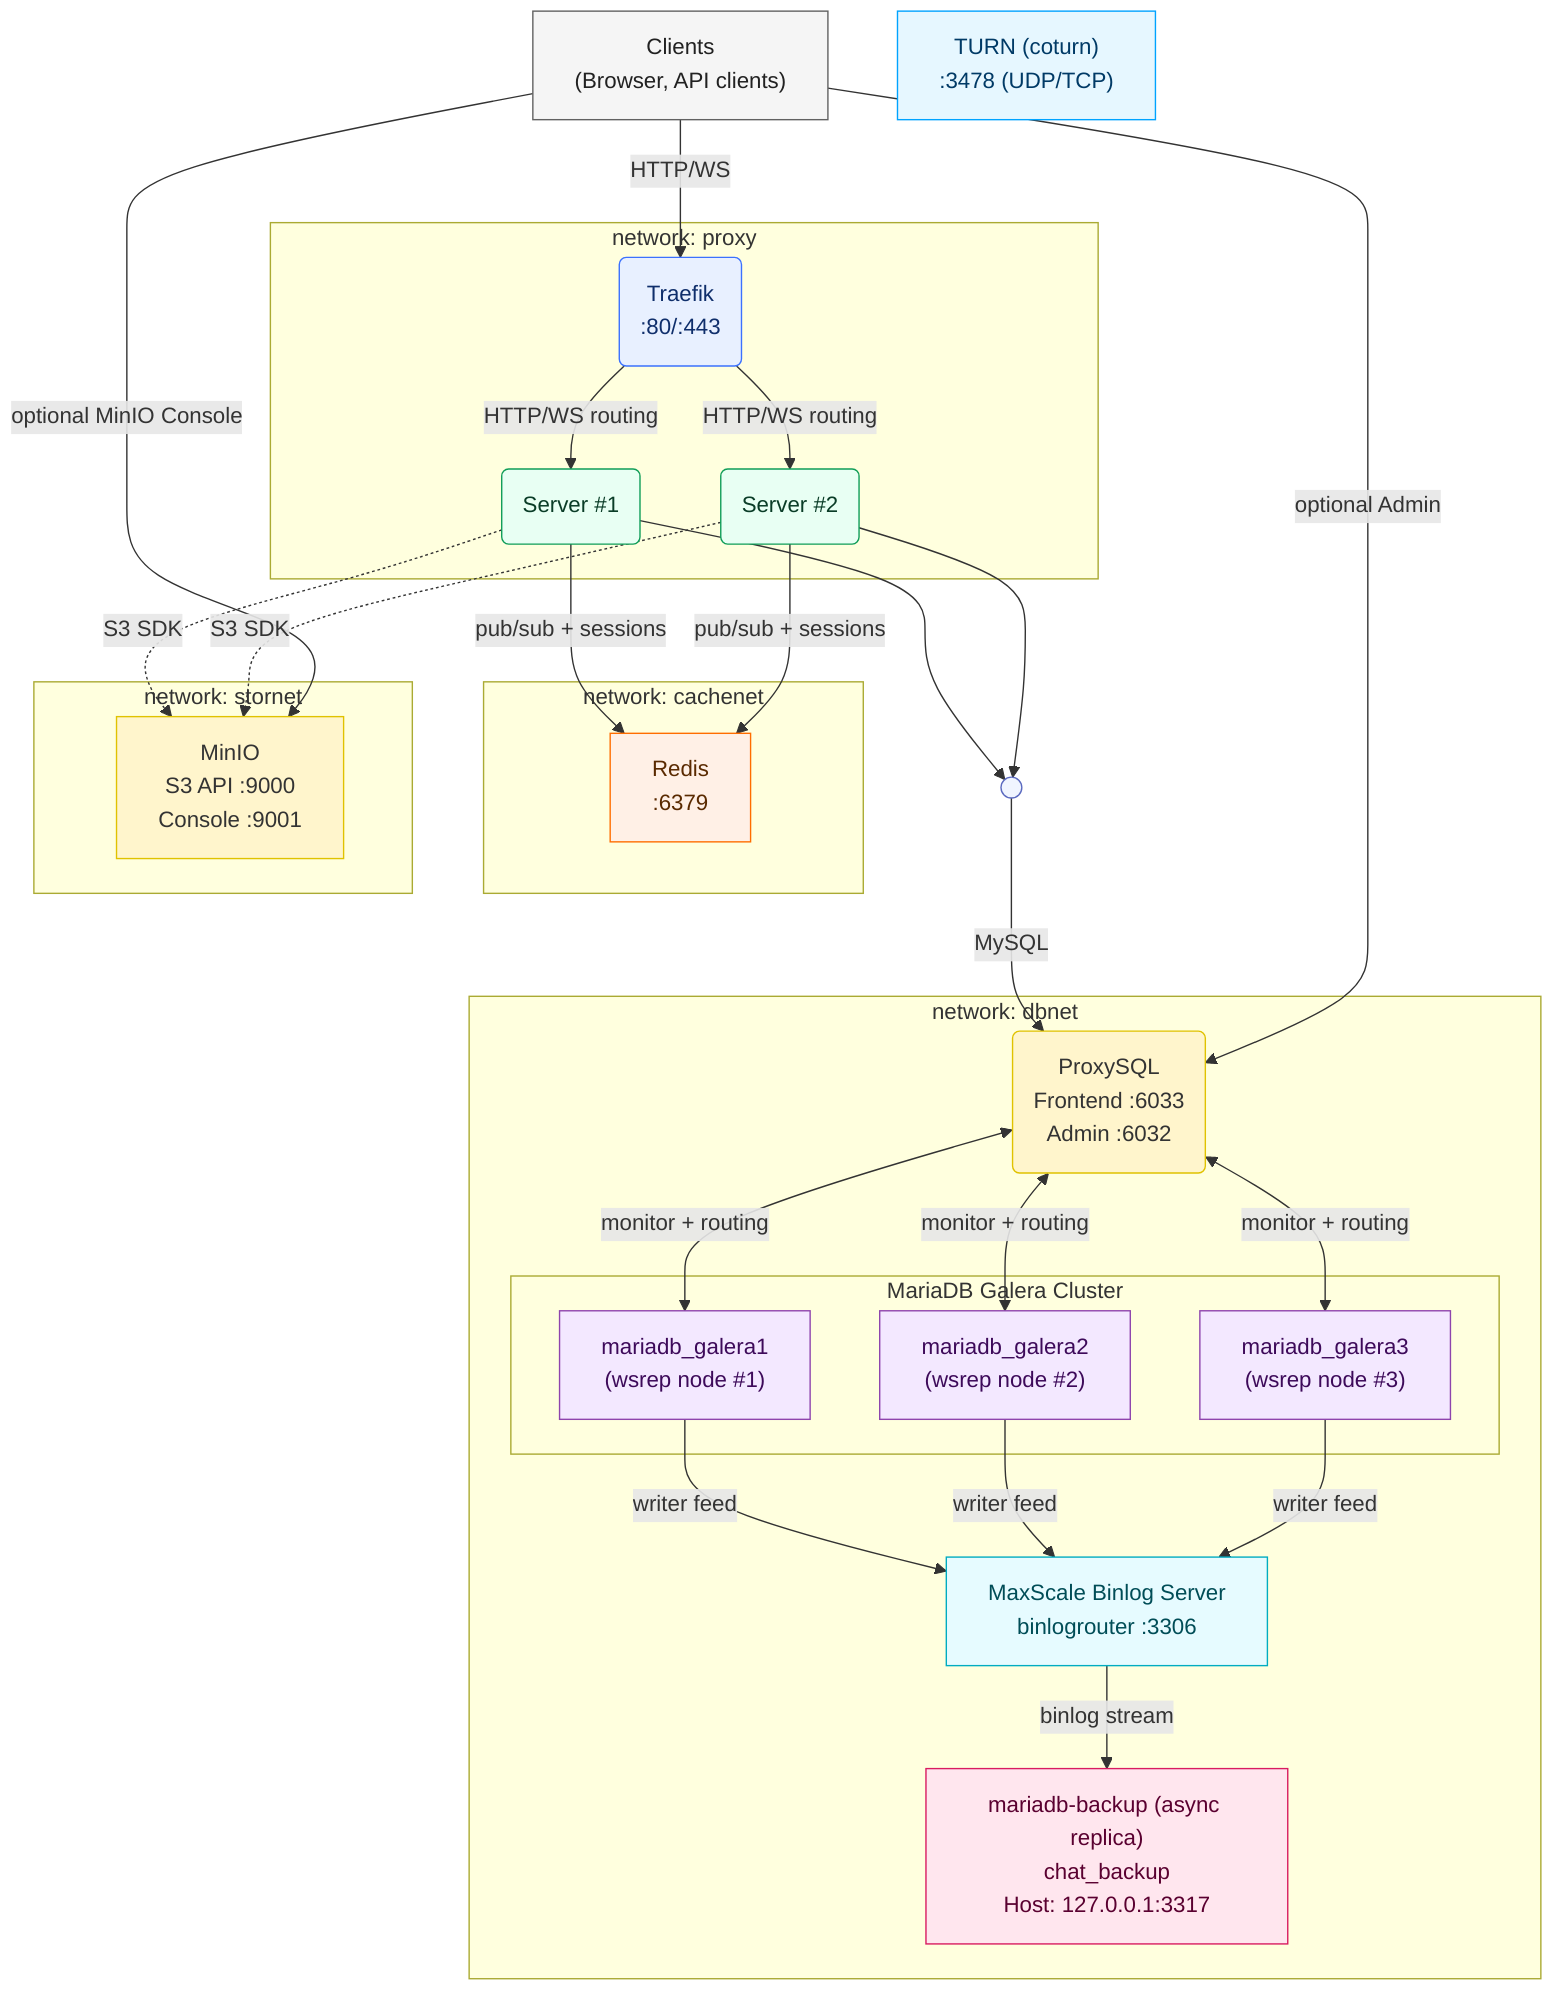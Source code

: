 flowchart TB
  %% === Entry (Top) ===
  A["Clients<br/>(Browser, API clients)"]:::client -->|HTTP/WS| T("Traefik<br/>:80/:443"):::proxy

  %% === Proxy network (public HTTP/WS) ===
  subgraph NET_PROXY[network: proxy]
    direction TB
    T -->|HTTP/WS routing| S1(Server #1):::app
    T -->|HTTP/WS routing| S2(Server #2):::app
  end

  %% Place Cache and Storage to the right to minimize crossings
  subgraph NET_CACHE[network: cachenet]
    direction TB
    R["Redis<br/>:6379"]:::cache
  end

  subgraph NET_STOR[network: stornet]
    direction TB
    M["MinIO<br/>S3 API :9000<br/>Console :9001"]:::storage
  end

  %% === DB network (Bottom) ===
  subgraph NET_DB[network: dbnet]
    direction TB
    PX("ProxySQL<br/>Frontend :6033<br/>Admin :6032"):::sqlproxy

    %% Galera stacked vertically (top of DB zone)
    subgraph GALERA[MariaDB Galera Cluster]
      direction TB
      G1["mariadb_galera1<br/>(wsrep node #1)"]:::db
      G2["mariadb_galera2<br/>(wsrep node #2)"]:::db
      G3["mariadb_galera3<br/>(wsrep node #3)"]:::db
    end

    %% MaxScale directly below Galera
    MX["MaxScale Binlog Server<br/>binlogrouter :3306"]:::router

    %% Backup directly below MaxScale
    BK["mariadb-backup (async replica)<br/>chat_backup<br/>Host: 127.0.0.1:3317"]:::backup

    %% ProxySQL <-> Galera
    PX <--> |monitor + routing| G1
    PX <--> |monitor + routing| G2
    PX <--> |monitor + routing| G3

    %% MaxScale consumes binlogs from the current writer (force MX below Galera)
    G1 -->|writer feed| MX
    G2 -->|writer feed| MX
    G3 -->|writer feed| MX

    %% Backup replica streams from MaxScale (force BK below MX)
    MX -->|binlog stream| BK
  end

  %% === App servers wiring (vertical down to DB) ===
  %% Join MySQL traffic from both app servers into a single line to ProxySQL
  J(( )):::sqlproxy
  S1 --> J
  S2 --> J
  J -->|MySQL| PX
  S1 -->|pub/sub + sessions| R
  S2 -->|pub/sub + sessions| R
  S1 -.->|S3 SDK| M
  S2 -.->|S3 SDK| M

  %% TURN (media relay)
  U["TURN (coturn)<br/>:3478 (UDP/TCP)"]:::turn

  %% Access points
  A -->|optional Admin| PX:::admin
  A -->|optional MinIO Console| M:::admin

  %% === Styles ===
  classDef admin fill:#fff5cc,stroke:#e0c200,color:#333;
  classDef proxy fill:#e8f0ff,stroke:#3b71fe,color:#0f2e6b;
  classDef app fill:#e8fff3,stroke:#0f9d58,color:#0a3d27;
  classDef cache fill:#fff0e6,stroke:#ff6d00,color:#5a2a00;
  classDef storage fill:#fff9e6,stroke:#e0c200,color:#5c4b00;
  classDef db fill:#f3e8ff,stroke:#8e44ad,color:#3d0a5a;
  classDef router fill:#e6fbff,stroke:#00acc1,color:#004d57;
  classDef sqlproxy fill:#f0f5ff,stroke:#5c6bc0,color:#1a237e;
  classDef backup fill:#ffe6ee,stroke:#d81b60,color:#5a0030;
  classDef turn fill:#e6f7ff,stroke:#00a3ff,color:#003a66;
  classDef client fill:#f5f5f5,stroke:#616161,color:#212121;